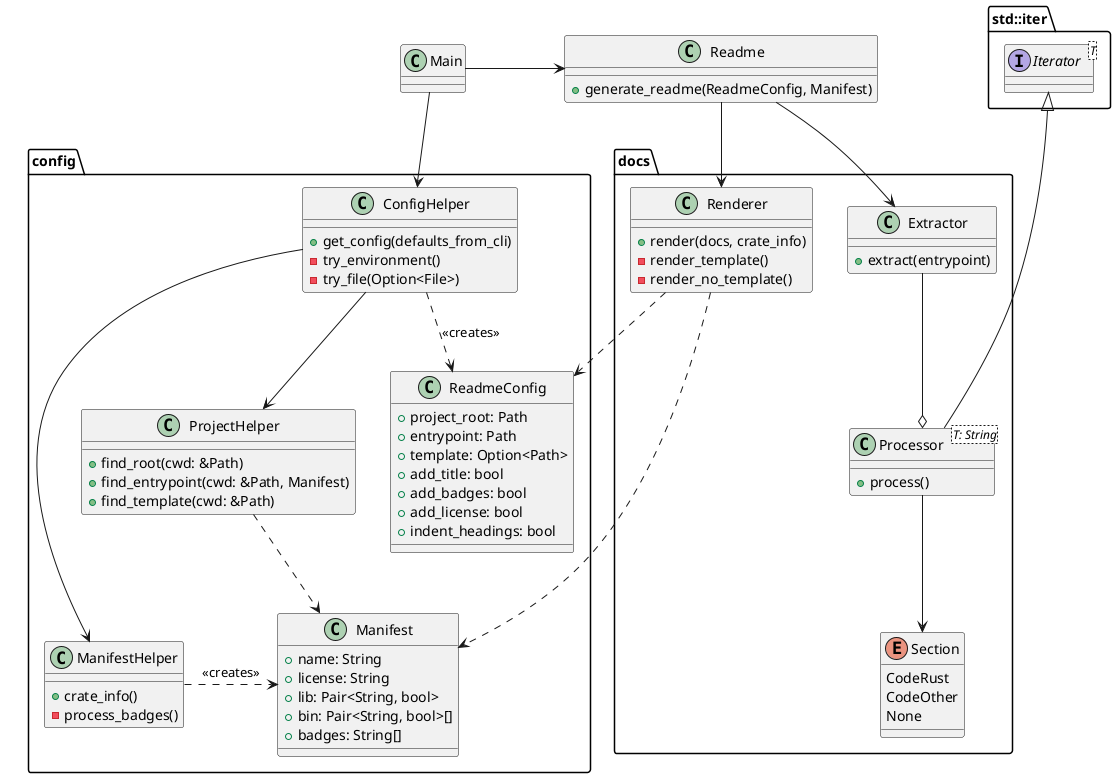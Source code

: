 @startuml

package std::iter {
    interface Iterator<T>
}

package config {
    class ConfigHelper {
        + get_config(defaults_from_cli)
        - try_environment()
        - try_file(Option<File>)
    }

    class ReadmeConfig {
        + project_root: Path
        + entrypoint: Path
        + template: Option<Path>
        + add_title: bool
        + add_badges: bool
        + add_license: bool
        + indent_headings: bool
    }

    class ProjectHelper {
        + find_root(cwd: &Path)
        + find_entrypoint(cwd: &Path, Manifest)
        + find_template(cwd: &Path)
    }

    class ManifestHelper {
        + crate_info()
        - process_badges()
    }

    class Manifest {
        + name: String
        + license: String
        + lib: Pair<String, bool>
        + bin: Pair<String, bool>[]
        + badges: String[]
    }

    ConfigHelper ..> ReadmeConfig: <<creates>>
    ManifestHelper .> Manifest: <<creates>>
    ProjectHelper ..> Manifest
    ConfigHelper ---> ManifestHelper
    ConfigHelper --> ProjectHelper
}

package docs {
    class Renderer {
        + render(docs, crate_info)
        - render_template()
        - render_no_template()
    }

    Renderer ..> ReadmeConfig
    Renderer ..> Manifest

    class Extractor {
        + extract(entrypoint)
    }

    class Processor<T: String> {
        + process()
    }

    Iterator <|--- Processor
    Extractor --o Processor

    enum Section {
        CodeRust
        CodeOther
        None
    }

    Processor --> Section
}

class Main
Main --> ConfigHelper
Main -> Readme

class Readme {
    + generate_readme(ReadmeConfig, Manifest)
}

Readme --> Renderer
Readme --> Extractor
' Readme ..> ReadmeConfig

@enduml